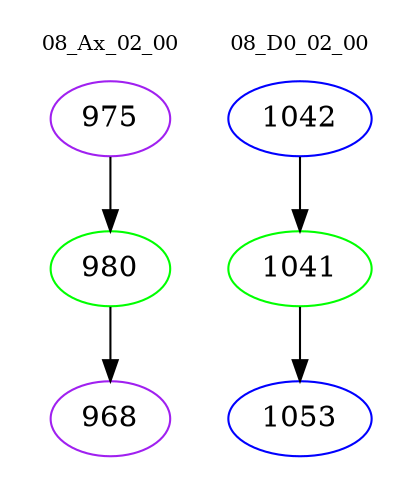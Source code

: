 digraph{
subgraph cluster_0 {
color = white
label = "08_Ax_02_00";
fontsize=10;
T0_975 [label="975", color="purple"]
T0_975 -> T0_980 [color="black"]
T0_980 [label="980", color="green"]
T0_980 -> T0_968 [color="black"]
T0_968 [label="968", color="purple"]
}
subgraph cluster_1 {
color = white
label = "08_D0_02_00";
fontsize=10;
T1_1042 [label="1042", color="blue"]
T1_1042 -> T1_1041 [color="black"]
T1_1041 [label="1041", color="green"]
T1_1041 -> T1_1053 [color="black"]
T1_1053 [label="1053", color="blue"]
}
}
